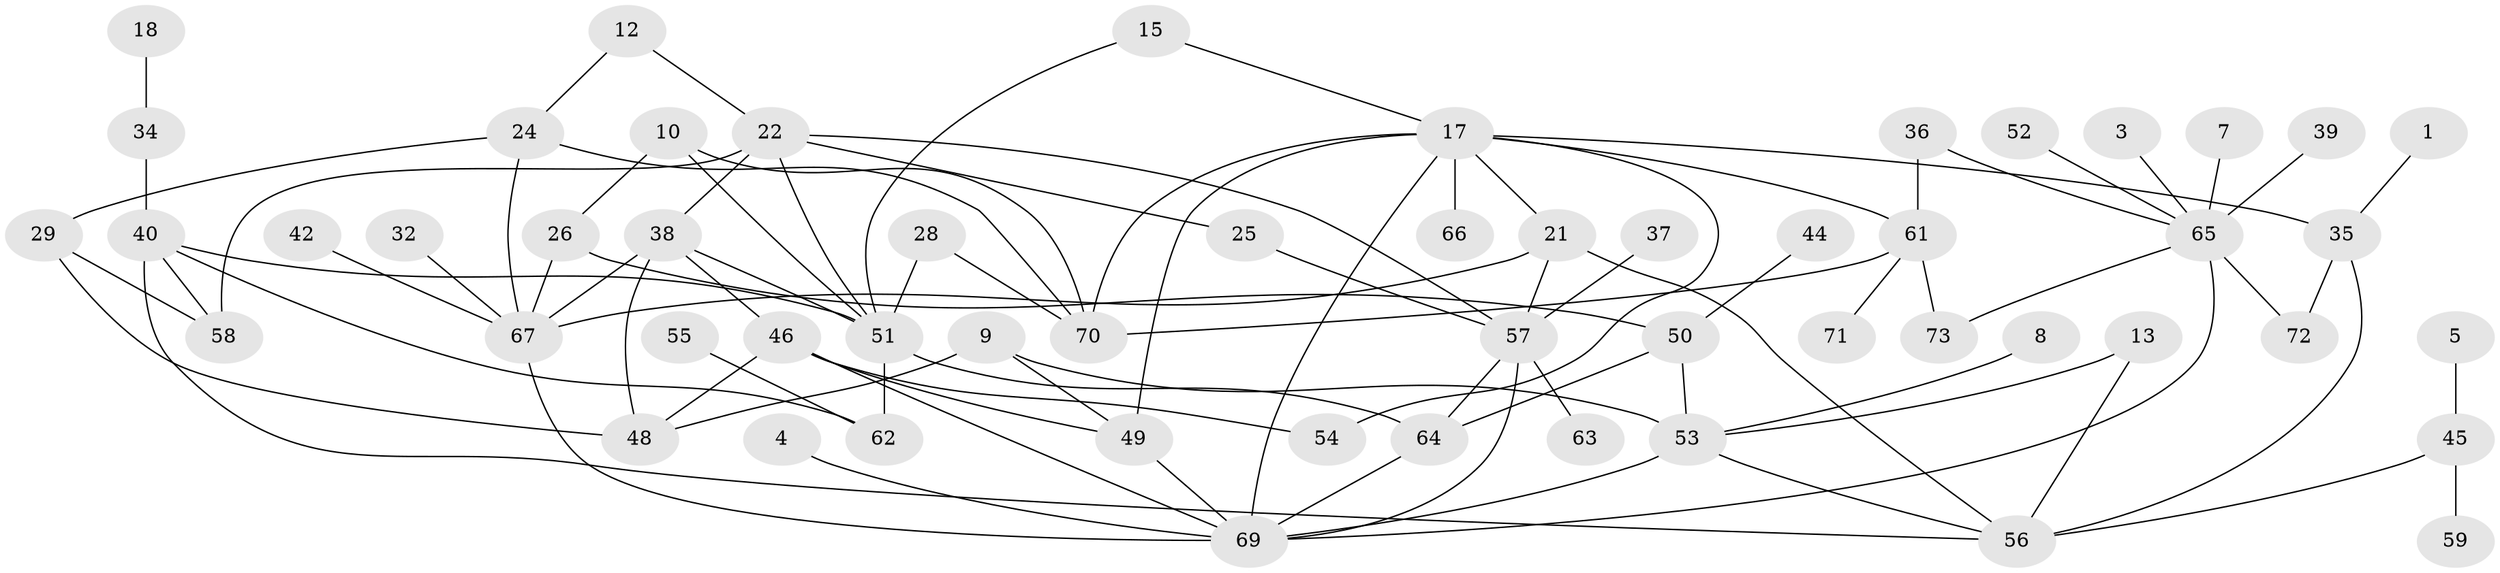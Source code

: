// original degree distribution, {6: 0.03424657534246575, 1: 0.2602739726027397, 3: 0.2191780821917808, 0: 0.08904109589041095, 5: 0.03424657534246575, 2: 0.22602739726027396, 4: 0.13013698630136986, 7: 0.00684931506849315}
// Generated by graph-tools (version 1.1) at 2025/49/03/09/25 03:49:06]
// undirected, 56 vertices, 89 edges
graph export_dot {
graph [start="1"]
  node [color=gray90,style=filled];
  1;
  3;
  4;
  5;
  7;
  8;
  9;
  10;
  12;
  13;
  15;
  17;
  18;
  21;
  22;
  24;
  25;
  26;
  28;
  29;
  32;
  34;
  35;
  36;
  37;
  38;
  39;
  40;
  42;
  44;
  45;
  46;
  48;
  49;
  50;
  51;
  52;
  53;
  54;
  55;
  56;
  57;
  58;
  59;
  61;
  62;
  63;
  64;
  65;
  66;
  67;
  69;
  70;
  71;
  72;
  73;
  1 -- 35 [weight=1.0];
  3 -- 65 [weight=1.0];
  4 -- 69 [weight=1.0];
  5 -- 45 [weight=1.0];
  7 -- 65 [weight=1.0];
  8 -- 53 [weight=1.0];
  9 -- 48 [weight=1.0];
  9 -- 49 [weight=1.0];
  9 -- 53 [weight=1.0];
  10 -- 26 [weight=1.0];
  10 -- 51 [weight=1.0];
  10 -- 70 [weight=1.0];
  12 -- 22 [weight=1.0];
  12 -- 24 [weight=1.0];
  13 -- 53 [weight=1.0];
  13 -- 56 [weight=1.0];
  15 -- 17 [weight=1.0];
  15 -- 51 [weight=1.0];
  17 -- 21 [weight=1.0];
  17 -- 35 [weight=1.0];
  17 -- 49 [weight=1.0];
  17 -- 54 [weight=1.0];
  17 -- 61 [weight=1.0];
  17 -- 66 [weight=1.0];
  17 -- 69 [weight=1.0];
  17 -- 70 [weight=1.0];
  18 -- 34 [weight=1.0];
  21 -- 56 [weight=1.0];
  21 -- 57 [weight=2.0];
  21 -- 67 [weight=1.0];
  22 -- 25 [weight=1.0];
  22 -- 38 [weight=1.0];
  22 -- 51 [weight=1.0];
  22 -- 57 [weight=1.0];
  22 -- 58 [weight=1.0];
  24 -- 29 [weight=1.0];
  24 -- 67 [weight=1.0];
  24 -- 70 [weight=1.0];
  25 -- 57 [weight=1.0];
  26 -- 50 [weight=1.0];
  26 -- 67 [weight=1.0];
  28 -- 51 [weight=1.0];
  28 -- 70 [weight=1.0];
  29 -- 48 [weight=1.0];
  29 -- 58 [weight=1.0];
  32 -- 67 [weight=1.0];
  34 -- 40 [weight=1.0];
  35 -- 56 [weight=1.0];
  35 -- 72 [weight=1.0];
  36 -- 61 [weight=1.0];
  36 -- 65 [weight=1.0];
  37 -- 57 [weight=1.0];
  38 -- 46 [weight=1.0];
  38 -- 48 [weight=1.0];
  38 -- 51 [weight=1.0];
  38 -- 67 [weight=1.0];
  39 -- 65 [weight=1.0];
  40 -- 51 [weight=1.0];
  40 -- 56 [weight=1.0];
  40 -- 58 [weight=1.0];
  40 -- 62 [weight=1.0];
  42 -- 67 [weight=1.0];
  44 -- 50 [weight=1.0];
  45 -- 56 [weight=1.0];
  45 -- 59 [weight=1.0];
  46 -- 48 [weight=1.0];
  46 -- 49 [weight=1.0];
  46 -- 54 [weight=1.0];
  46 -- 69 [weight=1.0];
  49 -- 69 [weight=1.0];
  50 -- 53 [weight=1.0];
  50 -- 64 [weight=1.0];
  51 -- 62 [weight=2.0];
  51 -- 64 [weight=1.0];
  52 -- 65 [weight=1.0];
  53 -- 56 [weight=1.0];
  53 -- 69 [weight=1.0];
  55 -- 62 [weight=1.0];
  57 -- 63 [weight=1.0];
  57 -- 64 [weight=1.0];
  57 -- 69 [weight=1.0];
  61 -- 70 [weight=1.0];
  61 -- 71 [weight=2.0];
  61 -- 73 [weight=1.0];
  64 -- 69 [weight=1.0];
  65 -- 69 [weight=1.0];
  65 -- 72 [weight=1.0];
  65 -- 73 [weight=1.0];
  67 -- 69 [weight=1.0];
}
